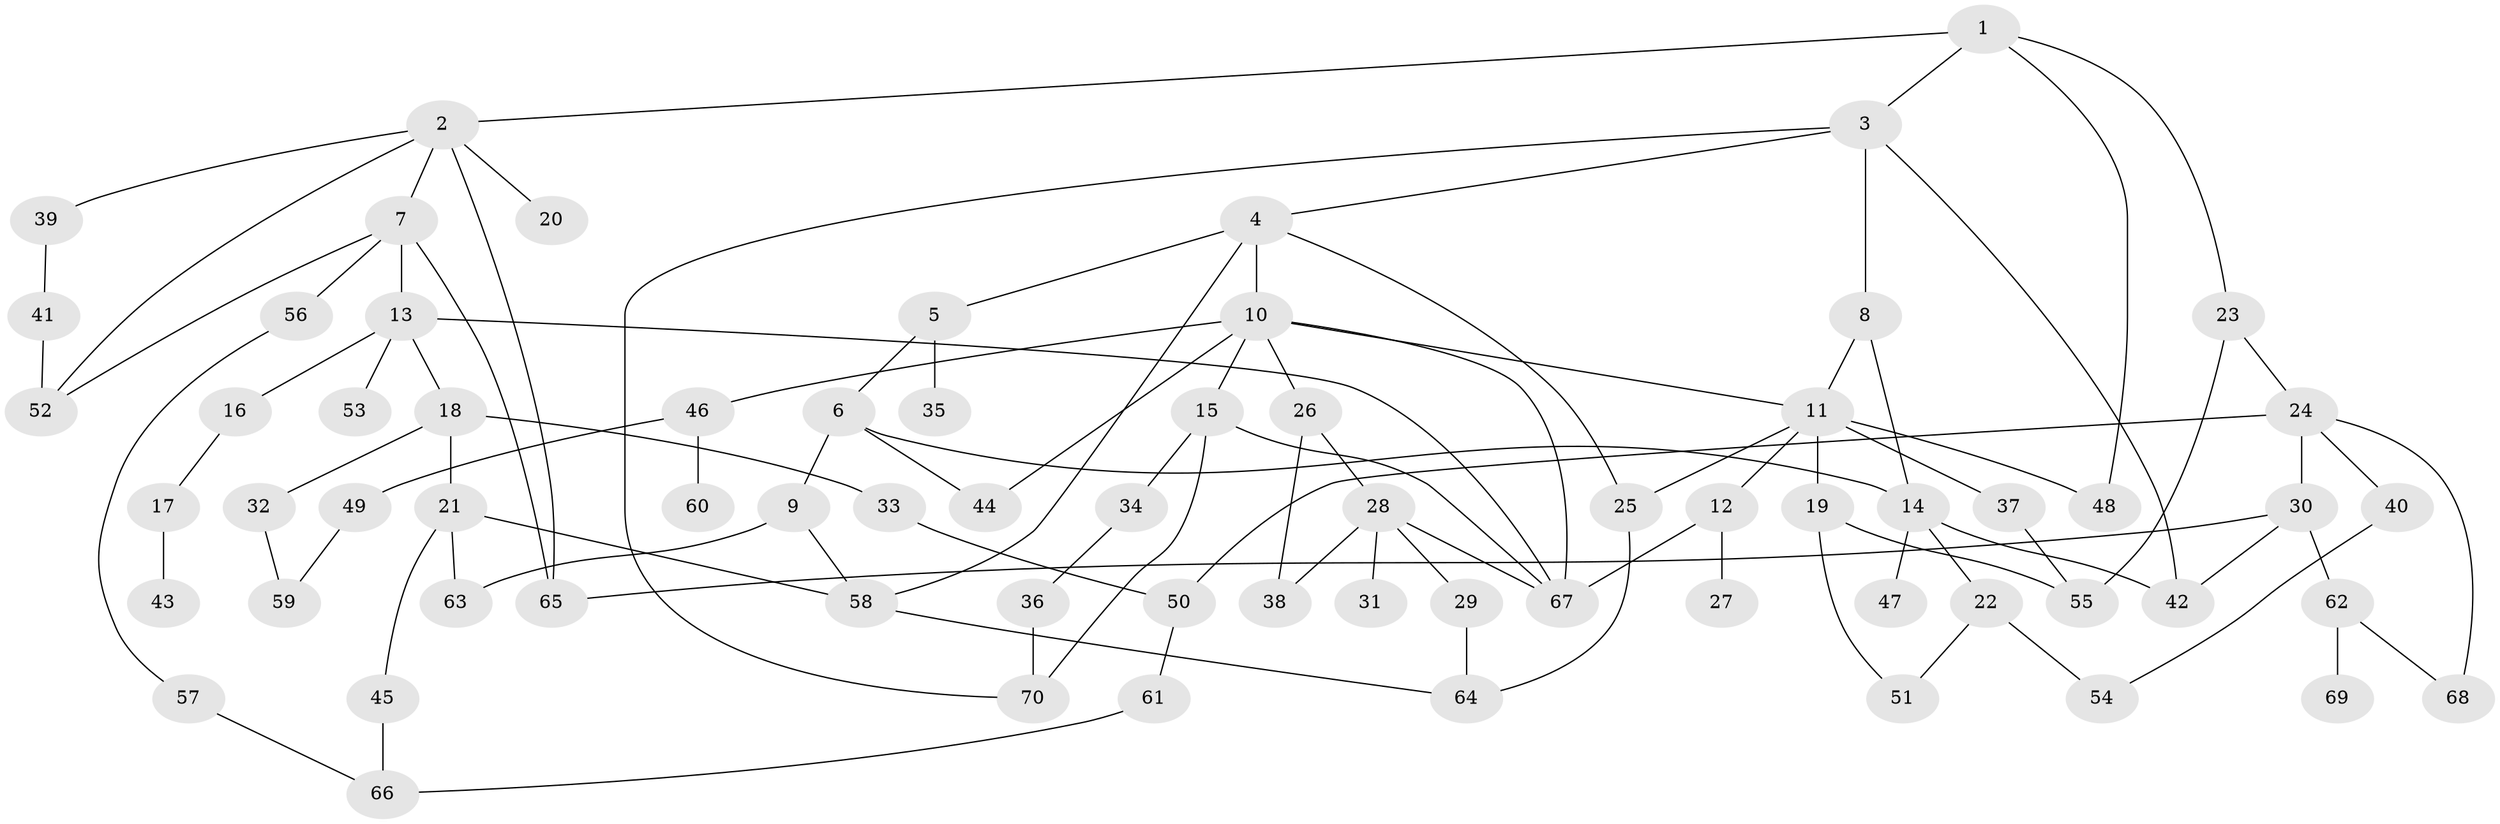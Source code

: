 // coarse degree distribution, {8: 0.06818181818181818, 2: 0.2727272727272727, 4: 0.09090909090909091, 5: 0.09090909090909091, 6: 0.06818181818181818, 3: 0.25, 7: 0.022727272727272728, 1: 0.13636363636363635}
// Generated by graph-tools (version 1.1) at 2025/51/02/27/25 19:51:39]
// undirected, 70 vertices, 101 edges
graph export_dot {
graph [start="1"]
  node [color=gray90,style=filled];
  1;
  2;
  3;
  4;
  5;
  6;
  7;
  8;
  9;
  10;
  11;
  12;
  13;
  14;
  15;
  16;
  17;
  18;
  19;
  20;
  21;
  22;
  23;
  24;
  25;
  26;
  27;
  28;
  29;
  30;
  31;
  32;
  33;
  34;
  35;
  36;
  37;
  38;
  39;
  40;
  41;
  42;
  43;
  44;
  45;
  46;
  47;
  48;
  49;
  50;
  51;
  52;
  53;
  54;
  55;
  56;
  57;
  58;
  59;
  60;
  61;
  62;
  63;
  64;
  65;
  66;
  67;
  68;
  69;
  70;
  1 -- 2;
  1 -- 3;
  1 -- 23;
  1 -- 48;
  2 -- 7;
  2 -- 20;
  2 -- 39;
  2 -- 65;
  2 -- 52;
  3 -- 4;
  3 -- 8;
  3 -- 42;
  3 -- 70;
  4 -- 5;
  4 -- 10;
  4 -- 58;
  4 -- 25;
  5 -- 6;
  5 -- 35;
  6 -- 9;
  6 -- 14;
  6 -- 44;
  7 -- 13;
  7 -- 56;
  7 -- 52;
  7 -- 65;
  8 -- 11;
  8 -- 14;
  9 -- 58;
  9 -- 63;
  10 -- 11;
  10 -- 15;
  10 -- 26;
  10 -- 44;
  10 -- 46;
  10 -- 67;
  11 -- 12;
  11 -- 19;
  11 -- 25;
  11 -- 37;
  11 -- 48;
  12 -- 27;
  12 -- 67;
  13 -- 16;
  13 -- 18;
  13 -- 53;
  13 -- 67;
  14 -- 22;
  14 -- 47;
  14 -- 42;
  15 -- 34;
  15 -- 70;
  15 -- 67;
  16 -- 17;
  17 -- 43;
  18 -- 21;
  18 -- 32;
  18 -- 33;
  19 -- 55;
  19 -- 51;
  21 -- 45;
  21 -- 63;
  21 -- 58;
  22 -- 51;
  22 -- 54;
  23 -- 24;
  23 -- 55;
  24 -- 30;
  24 -- 40;
  24 -- 50;
  24 -- 68;
  25 -- 64;
  26 -- 28;
  26 -- 38;
  28 -- 29;
  28 -- 31;
  28 -- 38;
  28 -- 67;
  29 -- 64;
  30 -- 42;
  30 -- 62;
  30 -- 65;
  32 -- 59;
  33 -- 50;
  34 -- 36;
  36 -- 70;
  37 -- 55;
  39 -- 41;
  40 -- 54;
  41 -- 52;
  45 -- 66;
  46 -- 49;
  46 -- 60;
  49 -- 59;
  50 -- 61;
  56 -- 57;
  57 -- 66;
  58 -- 64;
  61 -- 66;
  62 -- 68;
  62 -- 69;
}
